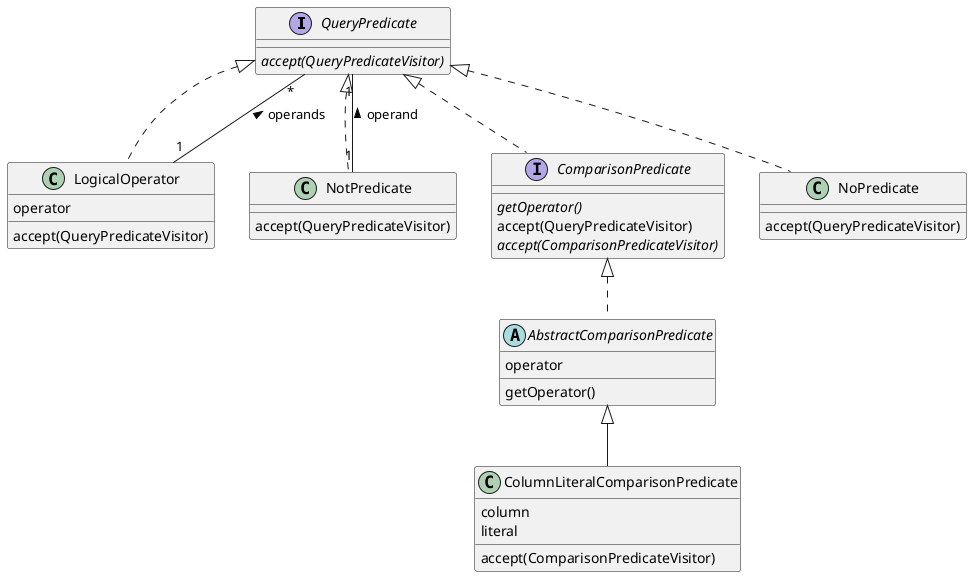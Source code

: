 @startuml

interface QueryPredicate{
{abstract}accept(QueryPredicateVisitor)
}

class LogicalOperator{
operator
accept(QueryPredicateVisitor)
}

class NotPredicate{
accept(QueryPredicateVisitor)
}

interface ComparisonPredicate{
{abstract} getOperator()
accept(QueryPredicateVisitor)
{abstract}accept(ComparisonPredicateVisitor)
}

class NoPredicate{
accept(QueryPredicateVisitor)
}

abstract class AbstractComparisonPredicate{
operator
getOperator()
}

class ColumnLiteralComparisonPredicate{
column
literal
accept(ComparisonPredicateVisitor)
}

QueryPredicate <|.. LogicalOperator
LogicalOperator "1" -- "*" QueryPredicate: > operands
QueryPredicate <|.. NotPredicate
QueryPredicate "1"--"1" NotPredicate : < operand
QueryPredicate <|.. NoPredicate
QueryPredicate <|.. ComparisonPredicate
ComparisonPredicate <|..AbstractComparisonPredicate
AbstractComparisonPredicate <|-- ColumnLiteralComparisonPredicate

@enduml